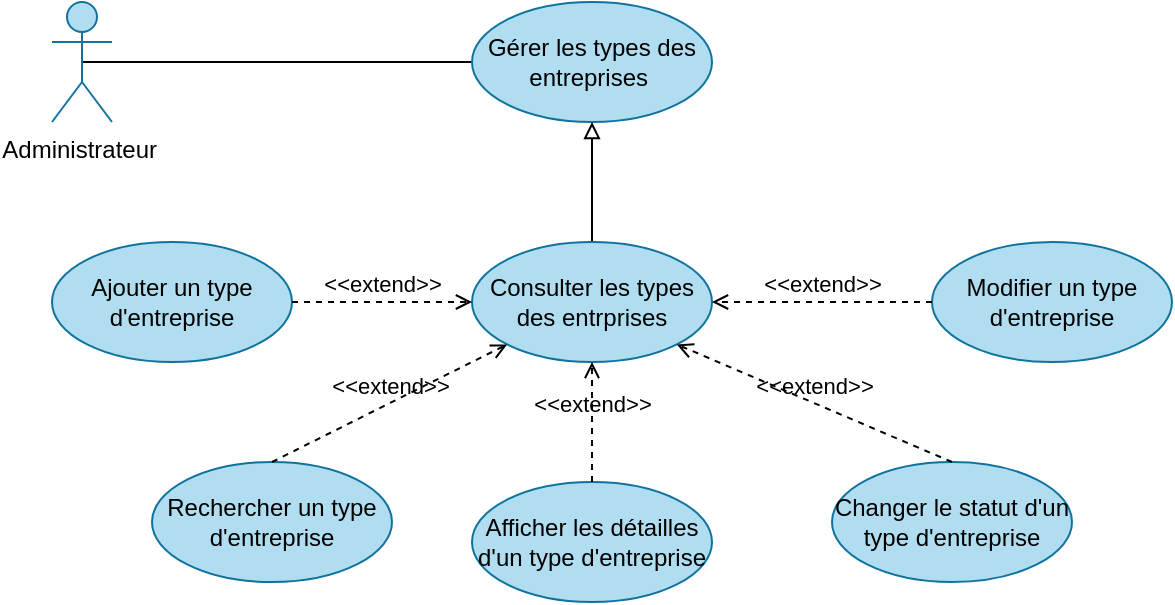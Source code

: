 <mxfile version="21.3.0" type="github">
  <diagram name="Page-1" id="NA8DiFfOLm0vqn8kQTbK">
    <mxGraphModel dx="794" dy="405" grid="1" gridSize="10" guides="1" tooltips="1" connect="1" arrows="1" fold="1" page="1" pageScale="1" pageWidth="827" pageHeight="1169" math="0" shadow="0">
      <root>
        <mxCell id="0" />
        <mxCell id="1" parent="0" />
        <mxCell id="XF-r4-It3VcPEvoT70Ee-4" style="edgeStyle=orthogonalEdgeStyle;rounded=0;orthogonalLoop=1;jettySize=auto;html=1;exitX=0.5;exitY=0.5;exitDx=0;exitDy=0;exitPerimeter=0;entryX=0;entryY=0.5;entryDx=0;entryDy=0;endArrow=none;endFill=0;" edge="1" parent="1" source="XF-r4-It3VcPEvoT70Ee-1" target="XF-r4-It3VcPEvoT70Ee-2">
          <mxGeometry relative="1" as="geometry" />
        </mxCell>
        <mxCell id="XF-r4-It3VcPEvoT70Ee-1" value="Administrateur&amp;nbsp;" style="shape=umlActor;verticalLabelPosition=bottom;verticalAlign=top;html=1;outlineConnect=0;fillColor=#b1ddf0;strokeColor=#10739e;" vertex="1" parent="1">
          <mxGeometry x="130" y="170" width="30" height="60" as="geometry" />
        </mxCell>
        <mxCell id="XF-r4-It3VcPEvoT70Ee-2" value="Gérer les types des entreprises&amp;nbsp;" style="ellipse;whiteSpace=wrap;html=1;fillColor=#b1ddf0;strokeColor=#10739e;" vertex="1" parent="1">
          <mxGeometry x="340" y="170" width="120" height="60" as="geometry" />
        </mxCell>
        <mxCell id="XF-r4-It3VcPEvoT70Ee-5" style="edgeStyle=orthogonalEdgeStyle;rounded=0;orthogonalLoop=1;jettySize=auto;html=1;exitX=0.5;exitY=0;exitDx=0;exitDy=0;entryX=0.5;entryY=1;entryDx=0;entryDy=0;endArrow=block;endFill=0;" edge="1" parent="1" source="XF-r4-It3VcPEvoT70Ee-3" target="XF-r4-It3VcPEvoT70Ee-2">
          <mxGeometry relative="1" as="geometry" />
        </mxCell>
        <mxCell id="XF-r4-It3VcPEvoT70Ee-3" value="Consulter les types des entrprises" style="ellipse;whiteSpace=wrap;html=1;fillColor=#b1ddf0;strokeColor=#10739e;" vertex="1" parent="1">
          <mxGeometry x="340" y="290" width="120" height="60" as="geometry" />
        </mxCell>
        <mxCell id="XF-r4-It3VcPEvoT70Ee-6" value="Ajouter un type d&#39;entreprise" style="ellipse;whiteSpace=wrap;html=1;fillColor=#b1ddf0;strokeColor=#10739e;" vertex="1" parent="1">
          <mxGeometry x="130" y="290" width="120" height="60" as="geometry" />
        </mxCell>
        <mxCell id="XF-r4-It3VcPEvoT70Ee-7" value="Modifier un type d&#39;entreprise" style="ellipse;whiteSpace=wrap;html=1;fillColor=#b1ddf0;strokeColor=#10739e;" vertex="1" parent="1">
          <mxGeometry x="570" y="290" width="120" height="60" as="geometry" />
        </mxCell>
        <mxCell id="XF-r4-It3VcPEvoT70Ee-8" value="Rechercher un type d&#39;entreprise" style="ellipse;whiteSpace=wrap;html=1;fillColor=#b1ddf0;strokeColor=#10739e;" vertex="1" parent="1">
          <mxGeometry x="180" y="400" width="120" height="60" as="geometry" />
        </mxCell>
        <mxCell id="XF-r4-It3VcPEvoT70Ee-9" value="Afficher les détailles d&#39;un type d&#39;entreprise" style="ellipse;whiteSpace=wrap;html=1;fillColor=#b1ddf0;strokeColor=#10739e;" vertex="1" parent="1">
          <mxGeometry x="340" y="410" width="120" height="60" as="geometry" />
        </mxCell>
        <mxCell id="XF-r4-It3VcPEvoT70Ee-10" value="Changer le statut d&#39;un type d&#39;entreprise" style="ellipse;whiteSpace=wrap;html=1;fillColor=#b1ddf0;strokeColor=#10739e;" vertex="1" parent="1">
          <mxGeometry x="520" y="400" width="120" height="60" as="geometry" />
        </mxCell>
        <mxCell id="XF-r4-It3VcPEvoT70Ee-11" value="&amp;lt;&amp;lt;extend&amp;gt;&amp;gt;" style="html=1;verticalAlign=bottom;labelBackgroundColor=none;endArrow=open;endFill=0;dashed=1;rounded=0;exitX=1;exitY=0.5;exitDx=0;exitDy=0;entryX=0;entryY=0.5;entryDx=0;entryDy=0;" edge="1" parent="1" source="XF-r4-It3VcPEvoT70Ee-6" target="XF-r4-It3VcPEvoT70Ee-3">
          <mxGeometry width="160" relative="1" as="geometry">
            <mxPoint x="70" y="390" as="sourcePoint" />
            <mxPoint x="230" y="390" as="targetPoint" />
          </mxGeometry>
        </mxCell>
        <mxCell id="XF-r4-It3VcPEvoT70Ee-12" value="&amp;lt;&amp;lt;extend&amp;gt;&amp;gt;" style="html=1;verticalAlign=bottom;labelBackgroundColor=none;endArrow=open;endFill=0;dashed=1;rounded=0;exitX=0.5;exitY=0;exitDx=0;exitDy=0;entryX=0;entryY=1;entryDx=0;entryDy=0;" edge="1" parent="1" source="XF-r4-It3VcPEvoT70Ee-8" target="XF-r4-It3VcPEvoT70Ee-3">
          <mxGeometry width="160" relative="1" as="geometry">
            <mxPoint x="260" y="330" as="sourcePoint" />
            <mxPoint x="350" y="330" as="targetPoint" />
          </mxGeometry>
        </mxCell>
        <mxCell id="XF-r4-It3VcPEvoT70Ee-13" value="&amp;lt;&amp;lt;extend&amp;gt;&amp;gt;" style="html=1;verticalAlign=bottom;labelBackgroundColor=none;endArrow=open;endFill=0;dashed=1;rounded=0;exitX=0.5;exitY=0;exitDx=0;exitDy=0;entryX=0.5;entryY=1;entryDx=0;entryDy=0;" edge="1" parent="1" source="XF-r4-It3VcPEvoT70Ee-9" target="XF-r4-It3VcPEvoT70Ee-3">
          <mxGeometry width="160" relative="1" as="geometry">
            <mxPoint x="250" y="410" as="sourcePoint" />
            <mxPoint x="368" y="351" as="targetPoint" />
          </mxGeometry>
        </mxCell>
        <mxCell id="XF-r4-It3VcPEvoT70Ee-14" value="&amp;lt;&amp;lt;extend&amp;gt;&amp;gt;" style="html=1;verticalAlign=bottom;labelBackgroundColor=none;endArrow=open;endFill=0;dashed=1;rounded=0;exitX=0.5;exitY=0;exitDx=0;exitDy=0;entryX=1;entryY=1;entryDx=0;entryDy=0;" edge="1" parent="1" source="XF-r4-It3VcPEvoT70Ee-10" target="XF-r4-It3VcPEvoT70Ee-3">
          <mxGeometry width="160" relative="1" as="geometry">
            <mxPoint x="260" y="420" as="sourcePoint" />
            <mxPoint x="378" y="361" as="targetPoint" />
          </mxGeometry>
        </mxCell>
        <mxCell id="XF-r4-It3VcPEvoT70Ee-15" value="&amp;lt;&amp;lt;extend&amp;gt;&amp;gt;" style="html=1;verticalAlign=bottom;labelBackgroundColor=none;endArrow=open;endFill=0;dashed=1;rounded=0;exitX=0;exitY=0.5;exitDx=0;exitDy=0;entryX=1;entryY=0.5;entryDx=0;entryDy=0;" edge="1" parent="1" source="XF-r4-It3VcPEvoT70Ee-7" target="XF-r4-It3VcPEvoT70Ee-3">
          <mxGeometry width="160" relative="1" as="geometry">
            <mxPoint x="590" y="410" as="sourcePoint" />
            <mxPoint x="452" y="351" as="targetPoint" />
          </mxGeometry>
        </mxCell>
      </root>
    </mxGraphModel>
  </diagram>
</mxfile>
